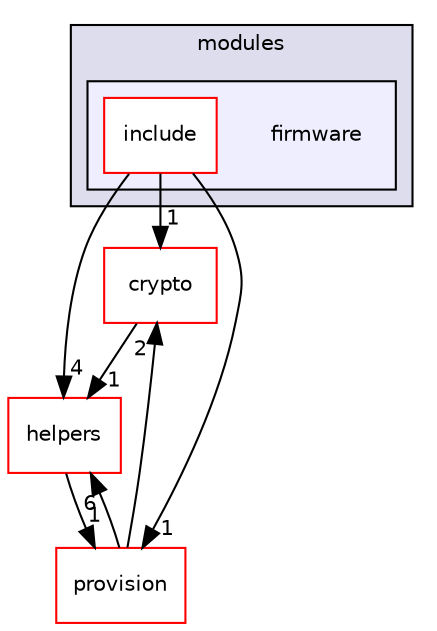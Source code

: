 digraph "firmware" {
  compound=true
  node [ fontsize="10", fontname="Helvetica"];
  edge [ labelfontsize="10", labelfontname="Helvetica"];
  subgraph clusterdir_e05d7e2b1ecd646af5bb94391405f3b5 {
    graph [ bgcolor="#ddddee", pencolor="black", label="modules" fontname="Helvetica", fontsize="10", URL="dir_e05d7e2b1ecd646af5bb94391405f3b5.html"]
  subgraph clusterdir_0d1d4944cba7f334923ee9c099e4674f {
    graph [ bgcolor="#eeeeff", pencolor="black", label="" URL="dir_0d1d4944cba7f334923ee9c099e4674f.html"];
    dir_0d1d4944cba7f334923ee9c099e4674f [shape=plaintext label="firmware"];
    dir_200d8da5fe05cf0c452fe04292effec6 [shape=box label="include" color="red" fillcolor="white" style="filled" URL="dir_200d8da5fe05cf0c452fe04292effec6.html"];
  }
  }
  dir_fdd8a560e62e0c17cb1c1d2c36eb6160 [shape=box label="crypto" fillcolor="white" style="filled" color="red" URL="dir_fdd8a560e62e0c17cb1c1d2c36eb6160.html"];
  dir_861f50189fda057e6c57d1c1130602b3 [shape=box label="helpers" fillcolor="white" style="filled" color="red" URL="dir_861f50189fda057e6c57d1c1130602b3.html"];
  dir_82c980a174055921978dd849981d489c [shape=box label="provision" fillcolor="white" style="filled" color="red" URL="dir_82c980a174055921978dd849981d489c.html"];
  dir_200d8da5fe05cf0c452fe04292effec6->dir_fdd8a560e62e0c17cb1c1d2c36eb6160 [headlabel="1", labeldistance=1.5 headhref="dir_000039_000014.html"];
  dir_200d8da5fe05cf0c452fe04292effec6->dir_861f50189fda057e6c57d1c1130602b3 [headlabel="4", labeldistance=1.5 headhref="dir_000039_000052.html"];
  dir_200d8da5fe05cf0c452fe04292effec6->dir_82c980a174055921978dd849981d489c [headlabel="1", labeldistance=1.5 headhref="dir_000039_000068.html"];
  dir_861f50189fda057e6c57d1c1130602b3->dir_82c980a174055921978dd849981d489c [headlabel="1", labeldistance=1.5 headhref="dir_000052_000068.html"];
  dir_fdd8a560e62e0c17cb1c1d2c36eb6160->dir_861f50189fda057e6c57d1c1130602b3 [headlabel="1", labeldistance=1.5 headhref="dir_000014_000052.html"];
  dir_82c980a174055921978dd849981d489c->dir_fdd8a560e62e0c17cb1c1d2c36eb6160 [headlabel="2", labeldistance=1.5 headhref="dir_000068_000014.html"];
  dir_82c980a174055921978dd849981d489c->dir_861f50189fda057e6c57d1c1130602b3 [headlabel="6", labeldistance=1.5 headhref="dir_000068_000052.html"];
}
